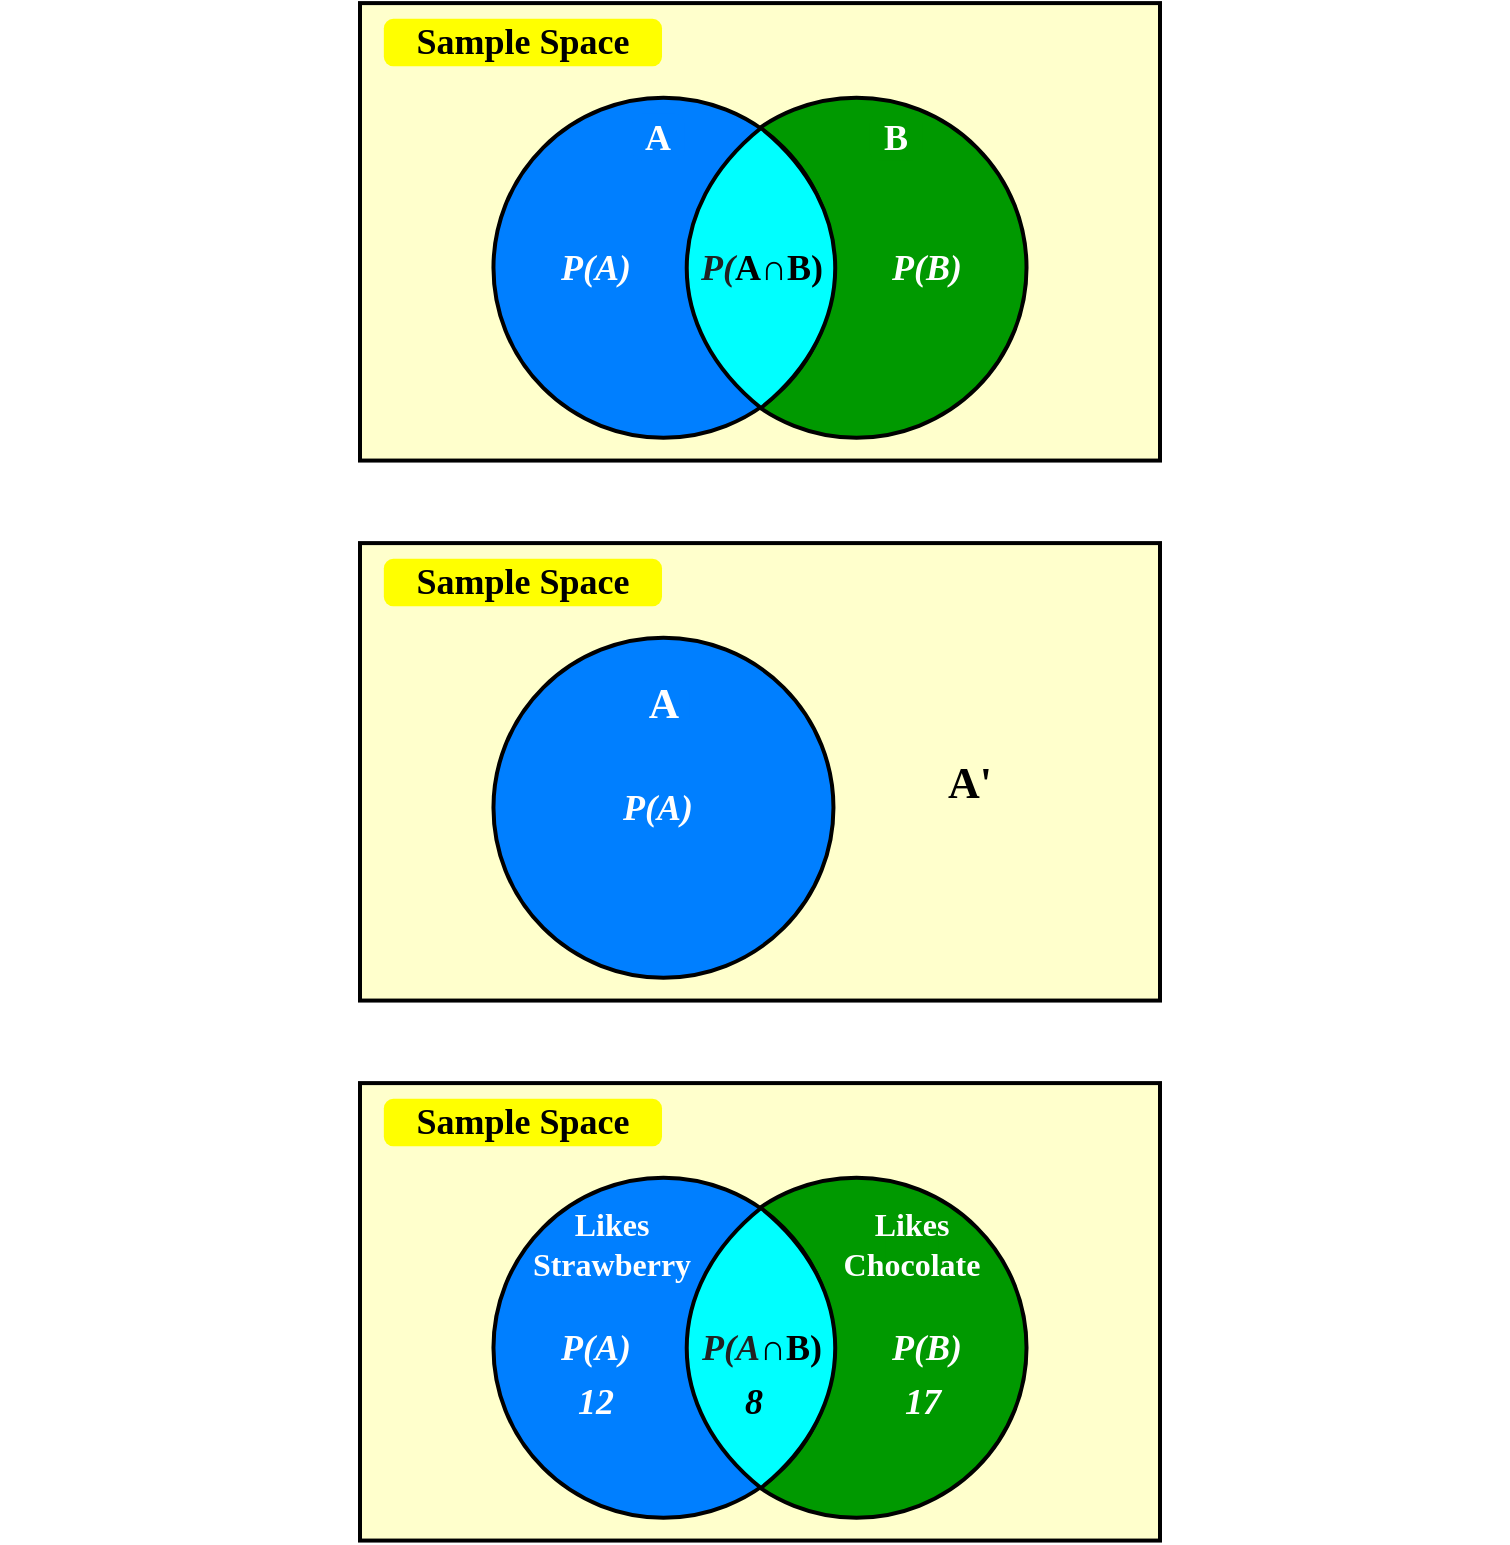<mxfile version="25.0.1">
  <diagram name="Page-1" id="3yqpxKQvHaOyZTGhgoW6">
    <mxGraphModel dx="-814" dy="-1137" grid="1" gridSize="10" guides="1" tooltips="1" connect="1" arrows="1" fold="1" page="1" pageScale="1" pageWidth="850" pageHeight="1100" math="0" shadow="0">
      <root>
        <mxCell id="0" />
        <mxCell id="1" parent="0" />
        <mxCell id="31KH03YeSgKQCPKSt3aT-2" value="" style="rounded=1;whiteSpace=wrap;html=1;fillColor=#FFFFCC;strokeColor=default;arcSize=0;strokeWidth=2;container=0;" vertex="1" parent="1">
          <mxGeometry x="2778" y="2251.55" width="400" height="228.73" as="geometry" />
        </mxCell>
        <mxCell id="31KH03YeSgKQCPKSt3aT-3" value="" style="ellipse;whiteSpace=wrap;html=1;aspect=fixed;fillStyle=auto;gradientColor=none;fillColor=#009900;shadow=0;strokeWidth=2;container=0;" vertex="1" parent="1">
          <mxGeometry x="2941.263" y="2298.873" width="170" height="170" as="geometry" />
        </mxCell>
        <mxCell id="31KH03YeSgKQCPKSt3aT-4" value="" style="ellipse;whiteSpace=wrap;html=1;aspect=fixed;fillStyle=auto;gradientColor=none;fillColor=#007FFF;shadow=0;strokeWidth=2;container=0;" vertex="1" parent="1">
          <mxGeometry x="2844.728" y="2298.873" width="170" height="170" as="geometry" />
        </mxCell>
        <mxCell id="31KH03YeSgKQCPKSt3aT-5" value="&lt;font face=&quot;Comic Sans MS&quot; style=&quot;font-size: 18px;&quot;&gt;&lt;b style=&quot;&quot;&gt;Sample Space&lt;/b&gt;&lt;/font&gt;" style="rounded=1;whiteSpace=wrap;html=1;fillColor=#FFFF00;strokeColor=none;fontColor=#000000;arcSize=20;container=0;" vertex="1" parent="1">
          <mxGeometry x="2789.913" y="2259.437" width="139.091" height="23.662" as="geometry" />
        </mxCell>
        <mxCell id="31KH03YeSgKQCPKSt3aT-6" value="&lt;font face=&quot;Comic Sans MS&quot;&gt;&lt;b&gt;A&lt;/b&gt;&lt;/font&gt;" style="rounded=1;whiteSpace=wrap;html=1;fillColor=#007FFF;strokeColor=none;fontColor=#FFFFFF;arcSize=20;fontSize=18;container=0;" vertex="1" parent="1">
          <mxGeometry x="2914.184" y="2306.761" width="26.08" height="23.662" as="geometry" />
        </mxCell>
        <mxCell id="31KH03YeSgKQCPKSt3aT-7" value="&lt;font face=&quot;Comic Sans MS&quot;&gt;&lt;b&gt;B&lt;/b&gt;&lt;/font&gt;" style="rounded=1;whiteSpace=wrap;html=1;fillColor=#009900;strokeColor=none;fontColor=#FFFFFF;arcSize=20;fontSize=18;container=0;" vertex="1" parent="1">
          <mxGeometry x="3032.957" y="2306.761" width="26.08" height="23.662" as="geometry" />
        </mxCell>
        <mxCell id="31KH03YeSgKQCPKSt3aT-9" value="&lt;div style=&quot;text-align: start;&quot;&gt;&lt;font face=&quot;Comic Sans MS&quot;&gt;&lt;span style=&quot;font-size: 18px; text-wrap: nowrap;&quot;&gt;&lt;b&gt;&lt;i&gt;P(A)&lt;/i&gt;&lt;/b&gt;&lt;/span&gt;&lt;/font&gt;&lt;/div&gt;" style="rounded=1;whiteSpace=wrap;html=1;fillColor=none;strokeColor=none;arcSize=10;container=0;fontColor=#FFFFFF;" vertex="1" parent="1">
          <mxGeometry x="2844.179" y="2372.824" width="104.318" height="22.085" as="geometry" />
        </mxCell>
        <mxCell id="31KH03YeSgKQCPKSt3aT-12" value="" style="rounded=1;whiteSpace=wrap;html=1;arcSize=18;strokeColor=none;fillColor=none;container=0;" vertex="1" parent="1">
          <mxGeometry x="2598" y="2250" width="163.86" height="230.28" as="geometry" />
        </mxCell>
        <mxCell id="31KH03YeSgKQCPKSt3aT-13" value="&lt;div style=&quot;text-align: start;&quot;&gt;&lt;b style=&quot;font-family: &amp;quot;Comic Sans MS&amp;quot;; font-size: 18px; text-wrap: nowrap;&quot;&gt;&lt;i&gt;P(B)&lt;/i&gt;&lt;/b&gt;&lt;br&gt;&lt;/div&gt;" style="rounded=1;whiteSpace=wrap;html=1;fillColor=none;strokeColor=none;arcSize=10;container=0;fontColor=#FFFFFF;" vertex="1" parent="1">
          <mxGeometry x="3014.73" y="2372.96" width="93.27" height="22.08" as="geometry" />
        </mxCell>
        <mxCell id="31KH03YeSgKQCPKSt3aT-17" value="" style="whiteSpace=wrap;html=1;shape=mxgraph.basic.pointed_oval;fillColor=#00FFFF;strokeWidth=2;" vertex="1" parent="1">
          <mxGeometry x="2929" y="2314" width="99" height="140" as="geometry" />
        </mxCell>
        <mxCell id="31KH03YeSgKQCPKSt3aT-18" value="&lt;div style=&quot;text-align: start;&quot;&gt;&lt;span style=&quot;background-color: initial; text-wrap: nowrap;&quot;&gt;&lt;font style=&quot;font-size: 18px;&quot; face=&quot;Comic Sans MS&quot; color=&quot;#222222&quot;&gt;&lt;b style=&quot;&quot;&gt;&lt;i style=&quot;&quot;&gt;P(&lt;/i&gt;&lt;/b&gt;&lt;/font&gt;&lt;/span&gt;&lt;span style=&quot;font-family: &amp;quot;Comic Sans MS&amp;quot;; font-size: 18px; font-weight: 700; background-color: initial; text-align: center;&quot;&gt;A∩B)&lt;/span&gt;&lt;/div&gt;" style="rounded=1;whiteSpace=wrap;html=1;fillColor=none;strokeColor=none;arcSize=10;container=0;" vertex="1" parent="1">
          <mxGeometry x="2948.5" y="2372.83" width="60" height="22.08" as="geometry" />
        </mxCell>
        <mxCell id="31KH03YeSgKQCPKSt3aT-20" value="" style="rounded=1;whiteSpace=wrap;html=1;arcSize=18;strokeColor=none;fillColor=none;container=0;" vertex="1" parent="1">
          <mxGeometry x="3188" y="2250" width="163.86" height="230.28" as="geometry" />
        </mxCell>
        <mxCell id="31KH03YeSgKQCPKSt3aT-34" value="" style="rounded=1;whiteSpace=wrap;html=1;fillColor=#FFFFCC;strokeColor=default;arcSize=0;strokeWidth=2;container=0;" vertex="1" parent="1">
          <mxGeometry x="2778" y="2521.55" width="400" height="228.73" as="geometry" />
        </mxCell>
        <mxCell id="31KH03YeSgKQCPKSt3aT-36" value="" style="ellipse;whiteSpace=wrap;html=1;aspect=fixed;fillStyle=auto;gradientColor=none;fillColor=#007FFF;shadow=0;strokeWidth=2;container=0;" vertex="1" parent="1">
          <mxGeometry x="2844.728" y="2568.873" width="170" height="170" as="geometry" />
        </mxCell>
        <mxCell id="31KH03YeSgKQCPKSt3aT-37" value="&lt;font face=&quot;Comic Sans MS&quot; style=&quot;font-size: 18px;&quot;&gt;&lt;b style=&quot;&quot;&gt;Sample Space&lt;/b&gt;&lt;/font&gt;" style="rounded=1;whiteSpace=wrap;html=1;fillColor=#FFFF00;strokeColor=none;fontColor=#000000;arcSize=20;container=0;" vertex="1" parent="1">
          <mxGeometry x="2789.913" y="2529.437" width="139.091" height="23.662" as="geometry" />
        </mxCell>
        <mxCell id="31KH03YeSgKQCPKSt3aT-38" value="&lt;font face=&quot;Comic Sans MS&quot;&gt;&lt;b&gt;A&lt;/b&gt;&lt;/font&gt;" style="rounded=1;whiteSpace=wrap;html=1;fillColor=#007FFF;strokeColor=none;fontColor=#FFFFFF;arcSize=20;fontSize=21;container=0;" vertex="1" parent="1">
          <mxGeometry x="2916.684" y="2590.001" width="26.08" height="23.662" as="geometry" />
        </mxCell>
        <mxCell id="31KH03YeSgKQCPKSt3aT-40" value="&lt;div style=&quot;text-align: start;&quot;&gt;&lt;font face=&quot;Comic Sans MS&quot;&gt;&lt;span style=&quot;font-size: 18px; text-wrap: nowrap;&quot;&gt;&lt;b&gt;&lt;i&gt;P(A)&lt;/i&gt;&lt;/b&gt;&lt;/span&gt;&lt;/font&gt;&lt;/div&gt;" style="rounded=1;whiteSpace=wrap;html=1;fillColor=none;strokeColor=none;arcSize=10;container=0;fontColor=#FFFFFF;" vertex="1" parent="1">
          <mxGeometry x="2875.069" y="2642.834" width="104.318" height="22.085" as="geometry" />
        </mxCell>
        <mxCell id="31KH03YeSgKQCPKSt3aT-41" value="" style="rounded=1;whiteSpace=wrap;html=1;arcSize=18;strokeColor=none;fillColor=none;container=0;" vertex="1" parent="1">
          <mxGeometry x="2598" y="2520" width="163.86" height="230.28" as="geometry" />
        </mxCell>
        <mxCell id="31KH03YeSgKQCPKSt3aT-45" value="" style="rounded=1;whiteSpace=wrap;html=1;arcSize=18;strokeColor=none;fillColor=none;container=0;" vertex="1" parent="1">
          <mxGeometry x="3188" y="2520" width="163.86" height="230.28" as="geometry" />
        </mxCell>
        <mxCell id="31KH03YeSgKQCPKSt3aT-47" value="&lt;font face=&quot;Comic Sans MS&quot;&gt;&lt;b&gt;A&#39;&lt;/b&gt;&lt;/font&gt;" style="rounded=1;whiteSpace=wrap;html=1;fillColor=none;strokeColor=none;fontColor=#000000;arcSize=20;fontSize=22;container=0;" vertex="1" parent="1">
          <mxGeometry x="3070.004" y="2630.001" width="26.08" height="23.662" as="geometry" />
        </mxCell>
        <mxCell id="31KH03YeSgKQCPKSt3aT-56" value="" style="rounded=1;whiteSpace=wrap;html=1;fillColor=#FFFFCC;strokeColor=default;arcSize=0;strokeWidth=2;container=0;" vertex="1" parent="1">
          <mxGeometry x="2778" y="2791.55" width="400" height="228.73" as="geometry" />
        </mxCell>
        <mxCell id="31KH03YeSgKQCPKSt3aT-57" value="" style="ellipse;whiteSpace=wrap;html=1;aspect=fixed;fillStyle=auto;gradientColor=none;fillColor=#009900;shadow=0;strokeWidth=2;container=0;" vertex="1" parent="1">
          <mxGeometry x="2941.263" y="2838.873" width="170" height="170" as="geometry" />
        </mxCell>
        <mxCell id="31KH03YeSgKQCPKSt3aT-58" value="" style="ellipse;whiteSpace=wrap;html=1;aspect=fixed;fillStyle=auto;gradientColor=none;fillColor=#007FFF;shadow=0;strokeWidth=2;container=0;" vertex="1" parent="1">
          <mxGeometry x="2844.728" y="2838.873" width="170" height="170" as="geometry" />
        </mxCell>
        <mxCell id="31KH03YeSgKQCPKSt3aT-59" value="&lt;font face=&quot;Comic Sans MS&quot; style=&quot;font-size: 18px;&quot;&gt;&lt;b style=&quot;&quot;&gt;Sample Space&lt;/b&gt;&lt;/font&gt;" style="rounded=1;whiteSpace=wrap;html=1;fillColor=#FFFF00;strokeColor=none;fontColor=#000000;arcSize=20;container=0;" vertex="1" parent="1">
          <mxGeometry x="2789.913" y="2799.437" width="139.091" height="23.662" as="geometry" />
        </mxCell>
        <mxCell id="31KH03YeSgKQCPKSt3aT-61" value="&lt;font face=&quot;Comic Sans MS&quot;&gt;&lt;b&gt;Likes Chocolate&lt;/b&gt;&lt;/font&gt;" style="rounded=1;whiteSpace=wrap;html=1;fillColor=#009900;strokeColor=none;fontColor=#FFFFFF;arcSize=20;fontSize=16;container=0;" vertex="1" parent="1">
          <mxGeometry x="3040.927" y="2860.001" width="26.08" height="23.662" as="geometry" />
        </mxCell>
        <mxCell id="31KH03YeSgKQCPKSt3aT-62" value="&lt;div style=&quot;text-align: start;&quot;&gt;&lt;font face=&quot;Comic Sans MS&quot;&gt;&lt;span style=&quot;font-size: 18px; text-wrap: nowrap;&quot;&gt;&lt;b&gt;&lt;i&gt;P(A)&lt;/i&gt;&lt;/b&gt;&lt;/span&gt;&lt;/font&gt;&lt;/div&gt;" style="rounded=1;whiteSpace=wrap;html=1;fillColor=none;strokeColor=none;arcSize=10;container=0;fontColor=#FFFFFF;" vertex="1" parent="1">
          <mxGeometry x="2844.179" y="2912.824" width="104.318" height="22.085" as="geometry" />
        </mxCell>
        <mxCell id="31KH03YeSgKQCPKSt3aT-63" value="" style="rounded=1;whiteSpace=wrap;html=1;arcSize=18;strokeColor=none;fillColor=none;container=0;" vertex="1" parent="1">
          <mxGeometry x="2598" y="2790" width="163.86" height="230.28" as="geometry" />
        </mxCell>
        <mxCell id="31KH03YeSgKQCPKSt3aT-64" value="&lt;div style=&quot;text-align: start;&quot;&gt;&lt;b style=&quot;font-family: &amp;quot;Comic Sans MS&amp;quot;; font-size: 18px; text-wrap: nowrap;&quot;&gt;&lt;i&gt;P(B)&lt;/i&gt;&lt;/b&gt;&lt;br&gt;&lt;/div&gt;" style="rounded=1;whiteSpace=wrap;html=1;fillColor=none;strokeColor=none;arcSize=10;container=0;fontColor=#FFFFFF;" vertex="1" parent="1">
          <mxGeometry x="3014.73" y="2912.96" width="93.27" height="22.08" as="geometry" />
        </mxCell>
        <mxCell id="31KH03YeSgKQCPKSt3aT-65" value="" style="whiteSpace=wrap;html=1;shape=mxgraph.basic.pointed_oval;fillColor=#00FFFF;strokeWidth=2;" vertex="1" parent="1">
          <mxGeometry x="2929" y="2854" width="99" height="140" as="geometry" />
        </mxCell>
        <mxCell id="31KH03YeSgKQCPKSt3aT-66" value="&lt;div style=&quot;text-align: start;&quot;&gt;&lt;span style=&quot;background-color: initial; text-wrap: nowrap;&quot;&gt;&lt;font style=&quot;font-size: 18px;&quot; face=&quot;Comic Sans MS&quot; color=&quot;#222222&quot;&gt;&lt;b style=&quot;&quot;&gt;&lt;i style=&quot;&quot;&gt;P(A&lt;/i&gt;&lt;/b&gt;&lt;/font&gt;&lt;/span&gt;&lt;span style=&quot;font-family: &amp;quot;Comic Sans MS&amp;quot;; font-size: 18px; font-weight: 700; background-color: initial; text-align: center;&quot;&gt;∩B)&lt;/span&gt;&lt;/div&gt;" style="rounded=1;whiteSpace=wrap;html=1;fillColor=none;strokeColor=none;arcSize=10;container=0;" vertex="1" parent="1">
          <mxGeometry x="2948.5" y="2912.83" width="60" height="22.08" as="geometry" />
        </mxCell>
        <mxCell id="31KH03YeSgKQCPKSt3aT-67" value="" style="rounded=1;whiteSpace=wrap;html=1;arcSize=18;strokeColor=none;fillColor=none;container=0;" vertex="1" parent="1">
          <mxGeometry x="3188" y="2790" width="163.86" height="230.28" as="geometry" />
        </mxCell>
        <mxCell id="31KH03YeSgKQCPKSt3aT-68" value="&lt;div style=&quot;text-align: start;&quot;&gt;&lt;font face=&quot;Comic Sans MS&quot;&gt;&lt;span style=&quot;font-size: 18px; text-wrap: nowrap;&quot;&gt;&lt;b&gt;&lt;i&gt;12&lt;/i&gt;&lt;/b&gt;&lt;/span&gt;&lt;/font&gt;&lt;/div&gt;" style="rounded=1;whiteSpace=wrap;html=1;fillColor=none;strokeColor=none;arcSize=10;container=0;fontColor=#FFFFFF;" vertex="1" parent="1">
          <mxGeometry x="2844.179" y="2940.004" width="104.318" height="22.085" as="geometry" />
        </mxCell>
        <mxCell id="31KH03YeSgKQCPKSt3aT-69" value="&lt;div style=&quot;text-align: start;&quot;&gt;&lt;b style=&quot;font-family: &amp;quot;Comic Sans MS&amp;quot;; font-size: 18px; text-wrap: nowrap;&quot;&gt;&lt;i&gt;17&lt;/i&gt;&lt;/b&gt;&lt;br&gt;&lt;/div&gt;" style="rounded=1;whiteSpace=wrap;html=1;fillColor=none;strokeColor=none;arcSize=10;container=0;fontColor=#FFFFFF;" vertex="1" parent="1">
          <mxGeometry x="3012.5" y="2940" width="93.27" height="22.08" as="geometry" />
        </mxCell>
        <mxCell id="31KH03YeSgKQCPKSt3aT-71" value="&lt;font face=&quot;Comic Sans MS&quot;&gt;&lt;b&gt;Likes Strawberry&lt;/b&gt;&lt;/font&gt;" style="rounded=1;whiteSpace=wrap;html=1;fillColor=none;strokeColor=none;fontColor=#FFFFFF;arcSize=20;fontSize=16;container=0;" vertex="1" parent="1">
          <mxGeometry x="2890.997" y="2860.001" width="26.08" height="23.662" as="geometry" />
        </mxCell>
        <mxCell id="31KH03YeSgKQCPKSt3aT-72" value="&lt;div style=&quot;text-align: start;&quot;&gt;&lt;font color=&quot;#000000&quot; face=&quot;Comic Sans MS&quot;&gt;&lt;span style=&quot;font-size: 18px; text-wrap: nowrap;&quot;&gt;&lt;b&gt;&lt;i&gt;8&lt;/i&gt;&lt;/b&gt;&lt;/span&gt;&lt;/font&gt;&lt;/div&gt;" style="rounded=1;whiteSpace=wrap;html=1;fillColor=none;strokeColor=none;arcSize=10;container=0;fontColor=#FFFFFF;" vertex="1" parent="1">
          <mxGeometry x="2955" y="2940" width="40" height="22.08" as="geometry" />
        </mxCell>
      </root>
    </mxGraphModel>
  </diagram>
</mxfile>
